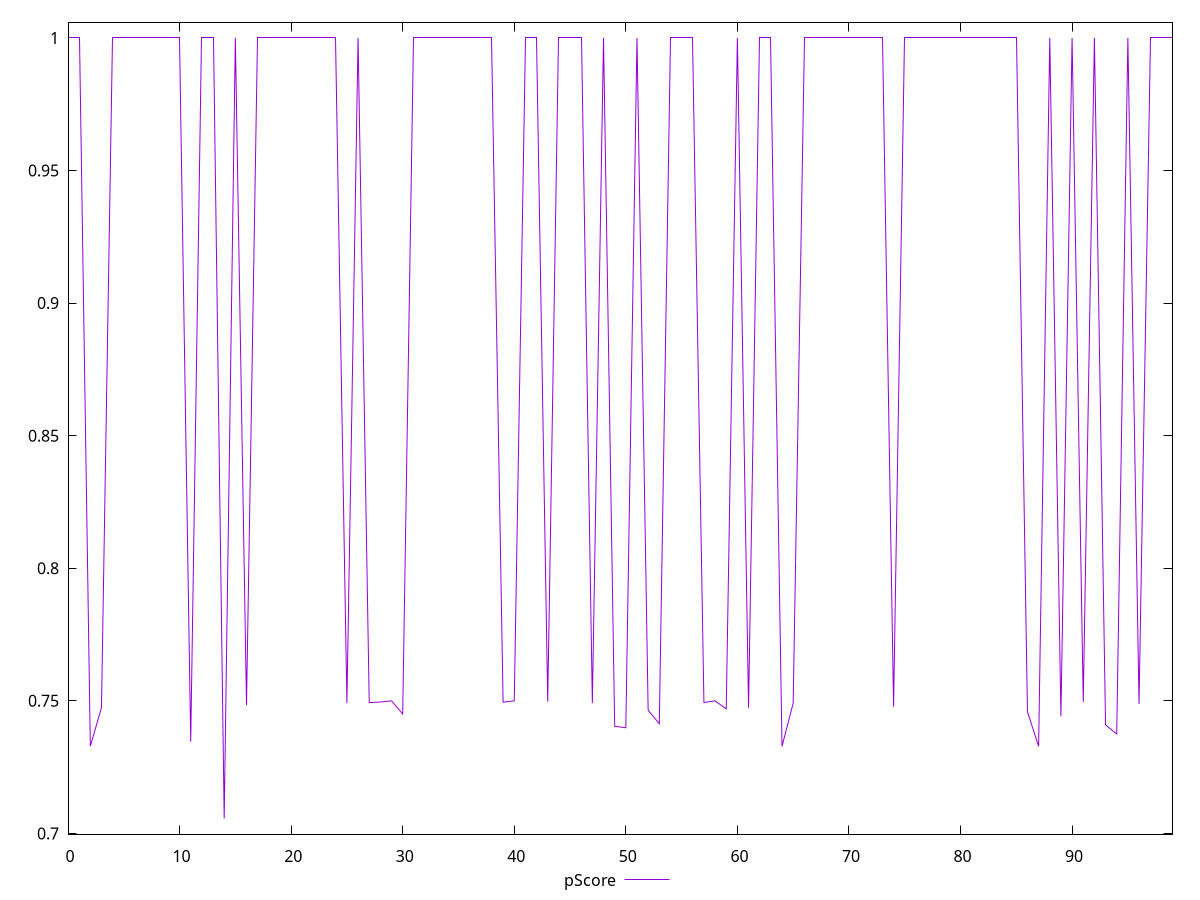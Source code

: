 reset

$pScore <<EOF
0 1
1 1
2 0.73291
3 0.7474655555555555
4 1
5 1
6 1
7 1
8 1
9 1
10 1
11 0.7345566666666666
12 1
13 1
14 0.7056366666666667
15 1
16 0.7484133333333334
17 1
18 1
19 1
20 1
21 1
22 1
23 1
24 1
25 0.7492122222222222
26 1
27 0.7493611111111111
28 0.7495722222222222
29 0.75
30 0.7450544444444445
31 1
32 1
33 1
34 1
35 1
36 1
37 1
38 1
39 0.7494966666666667
40 0.75
41 1
42 1
43 0.7497244444444444
44 1
45 1
46 1
47 0.74918
48 1
49 0.7404177777777777
50 0.7398644444444444
51 1
52 0.7464733333333333
53 0.7413855555555555
54 1
55 1
56 1
57 0.7493866666666666
58 0.75
59 0.7469622222222222
60 1
61 0.7474122222222223
62 1
63 1
64 0.7328677777777778
65 0.7491333333333333
66 1
67 1
68 1
69 1
70 1
71 1
72 1
73 1
74 0.7478066666666667
75 1
76 1
77 1
78 1
79 1
80 1
81 1
82 1
83 1
84 1
85 1
86 0.7458877777777778
87 0.732858888888889
88 1
89 0.74414
90 1
91 0.7495666666666667
92 1
93 0.7409233333333333
94 0.7374966666666667
95 1
96 0.7488633333333333
97 1
98 1
99 1
EOF

set key outside below
set xrange [0:99]
set yrange [0.6997494000000001:1.0058872666666667]
set trange [0.6997494000000001:1.0058872666666667]
set terminal svg size 640, 500 enhanced background rgb 'white'
set output "reports/report_00028_2021-02-24T12-49-42.674Z/uses-rel-preconnect/samples/agenda/pScore/values.svg"

plot $pScore title "pScore" with line

reset
